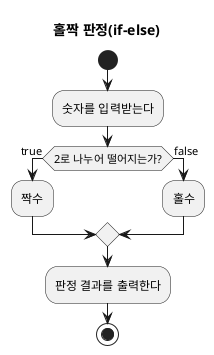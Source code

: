 @startuml

title 홀짝 판정(if-else)


start

:숫자를 입력받는다; 

if (2로 나누어 떨어지는가?) then (true)
  :짝수;
else (false)
  :홀수;
endif

:판정 결과를 출력한다;

stop

@enduml
